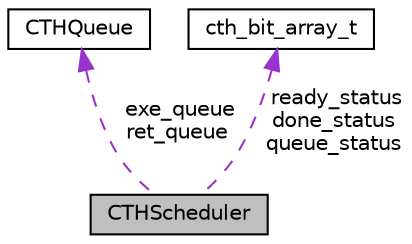 digraph "CTHScheduler"
{
 // LATEX_PDF_SIZE
  edge [fontname="Helvetica",fontsize="10",labelfontname="Helvetica",labelfontsize="10"];
  node [fontname="Helvetica",fontsize="10",shape=record];
  Node1 [label="CTHScheduler",height=0.2,width=0.4,color="black", fillcolor="grey75", style="filled", fontcolor="black",tooltip=" "];
  Node2 -> Node1 [dir="back",color="darkorchid3",fontsize="10",style="dashed",label=" exe_queue\nret_queue" ,fontname="Helvetica"];
  Node2 [label="CTHQueue",height=0.2,width=0.4,color="black", fillcolor="white", style="filled",URL="$structCTHQueue.html",tooltip=" "];
  Node3 -> Node1 [dir="back",color="darkorchid3",fontsize="10",style="dashed",label=" ready_status\ndone_status\nqueue_status" ,fontname="Helvetica"];
  Node3 [label="cth_bit_array_t",height=0.2,width=0.4,color="black", fillcolor="white", style="filled",URL="$structcth__bit__array__t.html",tooltip=" "];
}
